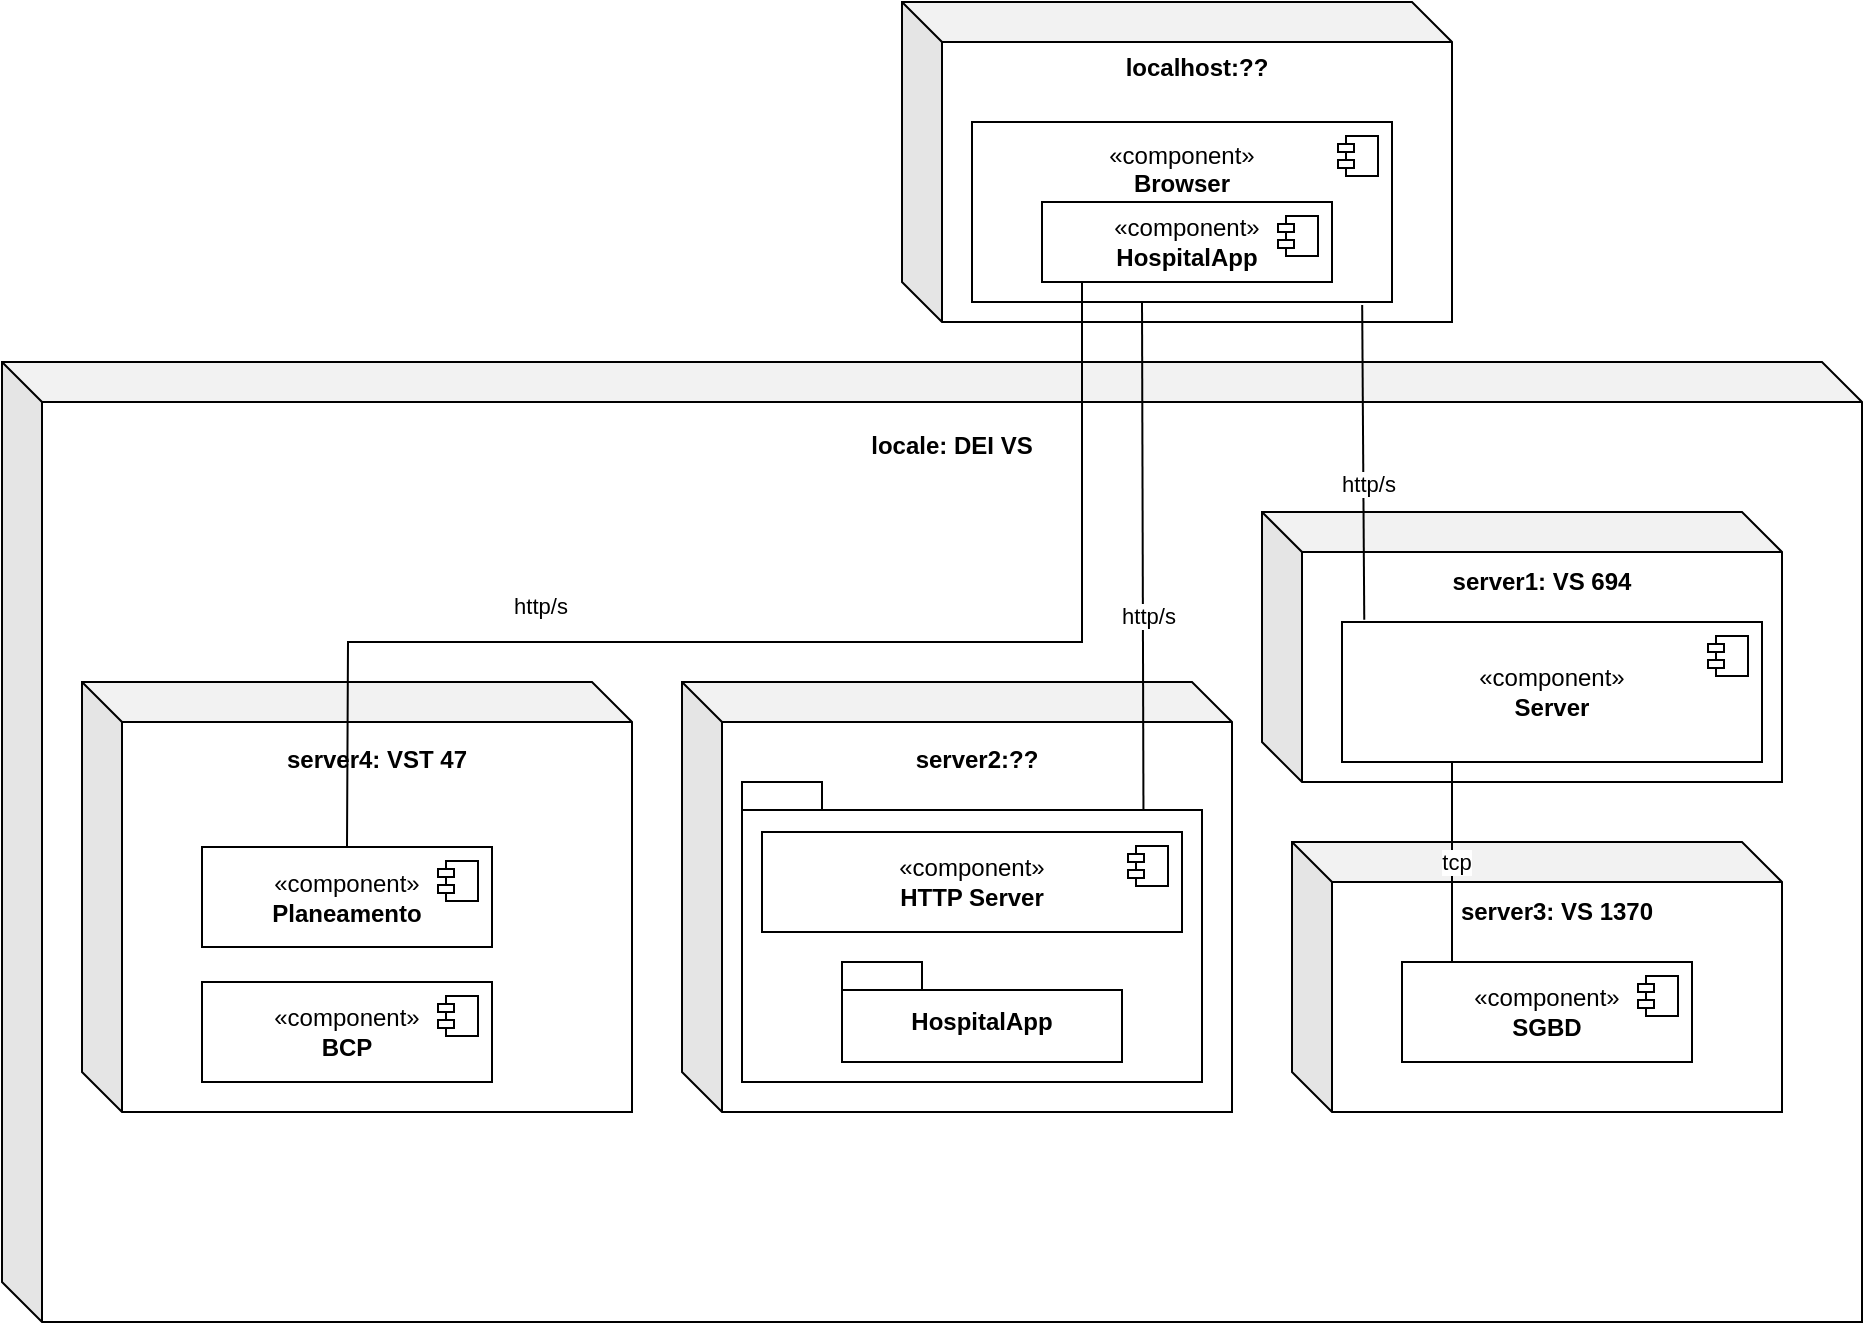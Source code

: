 <mxfile version="24.1.0" type="device">
  <diagram name="Página-1" id="HnM5bIwWVijFqjH4xQIT">
    <mxGraphModel dx="2547" dy="839" grid="1" gridSize="10" guides="1" tooltips="1" connect="1" arrows="1" fold="1" page="1" pageScale="1" pageWidth="827" pageHeight="1169" math="0" shadow="0">
      <root>
        <mxCell id="0" />
        <mxCell id="1" parent="0" />
        <mxCell id="ByQ2cYp2gSyykNQokh5q-1" value="&lt;b&gt;locale: DEI VS&lt;/b&gt;&lt;br&gt;&lt;div&gt;&lt;b&gt;&lt;br&gt;&lt;/b&gt;&lt;/div&gt;&lt;div&gt;&lt;b&gt;&lt;br&gt;&lt;/b&gt;&lt;/div&gt;&lt;div&gt;&lt;b&gt;&lt;br&gt;&lt;/b&gt;&lt;/div&gt;&lt;div&gt;&lt;b&gt;&lt;br&gt;&lt;/b&gt;&lt;/div&gt;&lt;div&gt;&lt;b&gt;&lt;br&gt;&lt;/b&gt;&lt;/div&gt;&lt;div&gt;&lt;b&gt;&lt;br&gt;&lt;/b&gt;&lt;/div&gt;&lt;div&gt;&lt;b&gt;&lt;br&gt;&lt;/b&gt;&lt;/div&gt;&lt;div&gt;&lt;br&gt;&lt;/div&gt;&lt;div&gt;&lt;br&gt;&lt;/div&gt;&lt;div&gt;&lt;br&gt;&lt;/div&gt;&lt;div&gt;&lt;br&gt;&lt;/div&gt;&lt;div&gt;&lt;br&gt;&lt;/div&gt;&lt;div&gt;&lt;br&gt;&lt;/div&gt;&lt;div&gt;&lt;br&gt;&lt;/div&gt;&lt;div&gt;&lt;br&gt;&lt;/div&gt;&lt;div&gt;&lt;br&gt;&lt;/div&gt;&lt;div&gt;&lt;br&gt;&lt;/div&gt;&lt;div&gt;&lt;br&gt;&lt;/div&gt;&lt;div&gt;&lt;br&gt;&lt;/div&gt;&lt;div&gt;&lt;br&gt;&lt;/div&gt;&lt;div&gt;&lt;br&gt;&lt;/div&gt;&lt;div&gt;&lt;br&gt;&lt;/div&gt;&lt;div&gt;&lt;br&gt;&lt;/div&gt;&lt;div&gt;&lt;br&gt;&lt;/div&gt;&lt;div&gt;&lt;br&gt;&lt;/div&gt;&lt;div&gt;&lt;br&gt;&lt;/div&gt;&lt;div&gt;&lt;br&gt;&lt;/div&gt;&lt;div&gt;&lt;br&gt;&lt;/div&gt;&lt;div&gt;&lt;br&gt;&lt;/div&gt;" style="shape=cube;whiteSpace=wrap;html=1;boundedLbl=1;backgroundOutline=1;darkOpacity=0.05;darkOpacity2=0.1;" parent="1" vertex="1">
          <mxGeometry x="-240" y="440" width="930" height="480" as="geometry" />
        </mxCell>
        <mxCell id="PMfT4O3rlju3MlyJxA8M-1" value="&lt;b&gt;localhost:??&lt;/b&gt;&lt;div&gt;&lt;b&gt;&lt;br&gt;&lt;/b&gt;&lt;/div&gt;&lt;div&gt;&lt;b&gt;&lt;br&gt;&lt;/b&gt;&lt;/div&gt;&lt;div&gt;&lt;b&gt;&lt;br&gt;&lt;/b&gt;&lt;/div&gt;&lt;div&gt;&lt;b&gt;&lt;br&gt;&lt;/b&gt;&lt;/div&gt;&lt;div&gt;&lt;b&gt;&lt;br&gt;&lt;/b&gt;&lt;/div&gt;&lt;div&gt;&lt;b&gt;&lt;br&gt;&lt;/b&gt;&lt;/div&gt;&lt;div&gt;&lt;b&gt;&lt;br&gt;&lt;/b&gt;&lt;/div&gt;&lt;div&gt;&lt;br&gt;&lt;/div&gt;" style="shape=cube;whiteSpace=wrap;html=1;boundedLbl=1;backgroundOutline=1;darkOpacity=0.05;darkOpacity2=0.1;" parent="1" vertex="1">
          <mxGeometry x="210" y="260" width="275" height="160" as="geometry" />
        </mxCell>
        <mxCell id="PMfT4O3rlju3MlyJxA8M-2" value="«component»&lt;br&gt;&lt;b&gt;Browser&lt;/b&gt;&lt;div&gt;&lt;b&gt;&lt;br&gt;&lt;/b&gt;&lt;/div&gt;&lt;div&gt;&lt;b&gt;&lt;br&gt;&lt;/b&gt;&lt;/div&gt;&lt;div&gt;&lt;b&gt;&lt;br&gt;&lt;/b&gt;&lt;/div&gt;" style="html=1;dropTarget=0;whiteSpace=wrap;" parent="1" vertex="1">
          <mxGeometry x="245" y="320" width="210" height="90" as="geometry" />
        </mxCell>
        <mxCell id="PMfT4O3rlju3MlyJxA8M-3" value="" style="shape=module;jettyWidth=8;jettyHeight=4;" parent="PMfT4O3rlju3MlyJxA8M-2" vertex="1">
          <mxGeometry x="1" width="20" height="20" relative="1" as="geometry">
            <mxPoint x="-27" y="7" as="offset" />
          </mxGeometry>
        </mxCell>
        <mxCell id="PMfT4O3rlju3MlyJxA8M-4" value="«component»&lt;br&gt;&lt;b&gt;HospitalApp&lt;/b&gt;" style="html=1;dropTarget=0;whiteSpace=wrap;" parent="1" vertex="1">
          <mxGeometry x="280" y="360" width="145" height="40" as="geometry" />
        </mxCell>
        <mxCell id="PMfT4O3rlju3MlyJxA8M-5" value="" style="shape=module;jettyWidth=8;jettyHeight=4;" parent="PMfT4O3rlju3MlyJxA8M-4" vertex="1">
          <mxGeometry x="1" width="20" height="20" relative="1" as="geometry">
            <mxPoint x="-27" y="7" as="offset" />
          </mxGeometry>
        </mxCell>
        <mxCell id="PMfT4O3rlju3MlyJxA8M-8" value="&lt;b&gt;server2:??&lt;/b&gt;&lt;div&gt;&lt;b&gt;&lt;br&gt;&lt;/b&gt;&lt;/div&gt;&lt;div&gt;&lt;b&gt;&lt;br&gt;&lt;/b&gt;&lt;/div&gt;&lt;div&gt;&lt;b&gt;&lt;br&gt;&lt;/b&gt;&lt;/div&gt;&lt;div&gt;&lt;b&gt;&lt;br&gt;&lt;/b&gt;&lt;/div&gt;&lt;div&gt;&lt;b&gt;&lt;br&gt;&lt;/b&gt;&lt;/div&gt;&lt;div&gt;&lt;b&gt;&lt;br&gt;&lt;/b&gt;&lt;/div&gt;&lt;div&gt;&lt;b&gt;&lt;br&gt;&lt;/b&gt;&lt;/div&gt;&lt;div&gt;&lt;br&gt;&lt;/div&gt;&lt;div&gt;&lt;br&gt;&lt;/div&gt;&lt;div&gt;&lt;br&gt;&lt;/div&gt;&lt;div&gt;&lt;br&gt;&lt;/div&gt;" style="shape=cube;whiteSpace=wrap;html=1;boundedLbl=1;backgroundOutline=1;darkOpacity=0.05;darkOpacity2=0.1;" parent="1" vertex="1">
          <mxGeometry x="100" y="600" width="275" height="215" as="geometry" />
        </mxCell>
        <mxCell id="PMfT4O3rlju3MlyJxA8M-14" value="" style="endArrow=none;html=1;rounded=0;entryX=0.117;entryY=1.003;entryDx=0;entryDy=0;entryPerimeter=0;exitX=0.61;exitY=0.103;exitDx=0;exitDy=0;exitPerimeter=0;" parent="1" edge="1">
          <mxGeometry width="50" height="50" relative="1" as="geometry">
            <mxPoint x="330.73" y="665.18" as="sourcePoint" />
            <mxPoint x="330.0" y="410" as="targetPoint" />
          </mxGeometry>
        </mxCell>
        <mxCell id="PMfT4O3rlju3MlyJxA8M-15" value="http/s" style="edgeLabel;html=1;align=center;verticalAlign=middle;resizable=0;points=[];" parent="PMfT4O3rlju3MlyJxA8M-14" vertex="1" connectable="0">
          <mxGeometry x="-0.389" y="-2" relative="1" as="geometry">
            <mxPoint y="-20" as="offset" />
          </mxGeometry>
        </mxCell>
        <mxCell id="PMfT4O3rlju3MlyJxA8M-17" value="&lt;b&gt;server1: VS 694&lt;/b&gt;&lt;div&gt;&lt;b&gt;&lt;br&gt;&lt;/b&gt;&lt;/div&gt;&lt;div&gt;&lt;b&gt;&lt;br&gt;&lt;/b&gt;&lt;/div&gt;&lt;div&gt;&lt;b&gt;&lt;br&gt;&lt;/b&gt;&lt;/div&gt;&lt;div&gt;&lt;b&gt;&lt;br&gt;&lt;/b&gt;&lt;/div&gt;&lt;div&gt;&lt;b&gt;&lt;br&gt;&lt;/b&gt;&lt;/div&gt;&lt;div&gt;&lt;br&gt;&lt;/div&gt;" style="shape=cube;whiteSpace=wrap;html=1;boundedLbl=1;backgroundOutline=1;darkOpacity=0.05;darkOpacity2=0.1;" parent="1" vertex="1">
          <mxGeometry x="390" y="515" width="260" height="135" as="geometry" />
        </mxCell>
        <mxCell id="PMfT4O3rlju3MlyJxA8M-18" value="«component»&lt;br&gt;&lt;b&gt;Server&lt;/b&gt;" style="html=1;dropTarget=0;whiteSpace=wrap;" parent="1" vertex="1">
          <mxGeometry x="430" y="570" width="210" height="70" as="geometry" />
        </mxCell>
        <mxCell id="PMfT4O3rlju3MlyJxA8M-19" value="" style="shape=module;jettyWidth=8;jettyHeight=4;" parent="PMfT4O3rlju3MlyJxA8M-18" vertex="1">
          <mxGeometry x="1" width="20" height="20" relative="1" as="geometry">
            <mxPoint x="-27" y="7" as="offset" />
          </mxGeometry>
        </mxCell>
        <mxCell id="PMfT4O3rlju3MlyJxA8M-23" value="" style="endArrow=none;html=1;rounded=0;entryX=0.929;entryY=1.017;entryDx=0;entryDy=0;entryPerimeter=0;exitX=0.053;exitY=-0.016;exitDx=0;exitDy=0;exitPerimeter=0;" parent="1" source="PMfT4O3rlju3MlyJxA8M-18" target="PMfT4O3rlju3MlyJxA8M-2" edge="1">
          <mxGeometry width="50" height="50" relative="1" as="geometry">
            <mxPoint x="440" y="515" as="sourcePoint" />
            <mxPoint x="439.5" y="455" as="targetPoint" />
          </mxGeometry>
        </mxCell>
        <mxCell id="PMfT4O3rlju3MlyJxA8M-24" value="http/s" style="edgeLabel;html=1;align=center;verticalAlign=middle;resizable=0;points=[];" parent="PMfT4O3rlju3MlyJxA8M-23" vertex="1" connectable="0">
          <mxGeometry x="-0.389" y="-2" relative="1" as="geometry">
            <mxPoint y="-20" as="offset" />
          </mxGeometry>
        </mxCell>
        <mxCell id="ByQ2cYp2gSyykNQokh5q-7" value="" style="shape=folder;fontStyle=1;spacingTop=10;tabWidth=40;tabHeight=14;tabPosition=left;html=1;whiteSpace=wrap;" parent="1" vertex="1">
          <mxGeometry x="130" y="650" width="230" height="150" as="geometry" />
        </mxCell>
        <mxCell id="ByQ2cYp2gSyykNQokh5q-2" value="&lt;b&gt;server3: VS 1370&lt;/b&gt;&lt;div&gt;&lt;b&gt;&lt;br&gt;&lt;/b&gt;&lt;/div&gt;&lt;div&gt;&lt;b&gt;&lt;br&gt;&lt;/b&gt;&lt;/div&gt;&lt;div&gt;&lt;b&gt;&lt;br&gt;&lt;/b&gt;&lt;/div&gt;&lt;div&gt;&lt;b&gt;&lt;br&gt;&lt;/b&gt;&lt;/div&gt;&lt;div&gt;&lt;b&gt;&lt;br&gt;&lt;/b&gt;&lt;/div&gt;&lt;div&gt;&lt;br&gt;&lt;/div&gt;" style="shape=cube;whiteSpace=wrap;html=1;boundedLbl=1;backgroundOutline=1;darkOpacity=0.05;darkOpacity2=0.1;" parent="1" vertex="1">
          <mxGeometry x="405" y="680" width="245" height="135" as="geometry" />
        </mxCell>
        <mxCell id="ByQ2cYp2gSyykNQokh5q-3" value="«component»&lt;br&gt;&lt;b&gt;SGBD&lt;/b&gt;" style="html=1;dropTarget=0;whiteSpace=wrap;" parent="1" vertex="1">
          <mxGeometry x="460" y="740" width="145" height="50" as="geometry" />
        </mxCell>
        <mxCell id="ByQ2cYp2gSyykNQokh5q-4" value="" style="shape=module;jettyWidth=8;jettyHeight=4;" parent="ByQ2cYp2gSyykNQokh5q-3" vertex="1">
          <mxGeometry x="1" width="20" height="20" relative="1" as="geometry">
            <mxPoint x="-27" y="7" as="offset" />
          </mxGeometry>
        </mxCell>
        <mxCell id="ByQ2cYp2gSyykNQokh5q-5" value="" style="endArrow=none;html=1;rounded=0;entryX=0.929;entryY=1.017;entryDx=0;entryDy=0;entryPerimeter=0;" parent="1" edge="1">
          <mxGeometry width="50" height="50" relative="1" as="geometry">
            <mxPoint x="485" y="740" as="sourcePoint" />
            <mxPoint x="485" y="640" as="targetPoint" />
          </mxGeometry>
        </mxCell>
        <mxCell id="ByQ2cYp2gSyykNQokh5q-6" value="tcp" style="edgeLabel;html=1;align=center;verticalAlign=middle;resizable=0;points=[];" parent="ByQ2cYp2gSyykNQokh5q-5" vertex="1" connectable="0">
          <mxGeometry x="-0.389" y="-2" relative="1" as="geometry">
            <mxPoint y="-20" as="offset" />
          </mxGeometry>
        </mxCell>
        <mxCell id="PMfT4O3rlju3MlyJxA8M-9" value="«component»&lt;br&gt;&lt;b&gt;HTTP Server&lt;/b&gt;" style="html=1;dropTarget=0;whiteSpace=wrap;" parent="1" vertex="1">
          <mxGeometry x="140" y="675" width="210" height="50" as="geometry" />
        </mxCell>
        <mxCell id="PMfT4O3rlju3MlyJxA8M-10" value="" style="shape=module;jettyWidth=8;jettyHeight=4;" parent="PMfT4O3rlju3MlyJxA8M-9" vertex="1">
          <mxGeometry x="1" width="20" height="20" relative="1" as="geometry">
            <mxPoint x="-27" y="7" as="offset" />
          </mxGeometry>
        </mxCell>
        <mxCell id="PMfT4O3rlju3MlyJxA8M-13" value="HospitalApp" style="shape=folder;fontStyle=1;spacingTop=10;tabWidth=40;tabHeight=14;tabPosition=left;html=1;whiteSpace=wrap;" parent="1" vertex="1">
          <mxGeometry x="180" y="740" width="140" height="50" as="geometry" />
        </mxCell>
        <mxCell id="F64IuVh27xnONoimu2Wl-1" value="&lt;b&gt;server4: VST 47&lt;/b&gt;&lt;div&gt;&lt;b&gt;&lt;br&gt;&lt;/b&gt;&lt;/div&gt;&lt;div&gt;&lt;b&gt;&lt;br&gt;&lt;/b&gt;&lt;/div&gt;&lt;div&gt;&lt;b&gt;&lt;br&gt;&lt;/b&gt;&lt;/div&gt;&lt;div&gt;&lt;b&gt;&lt;br&gt;&lt;/b&gt;&lt;/div&gt;&lt;div&gt;&lt;b&gt;&lt;br&gt;&lt;/b&gt;&lt;/div&gt;&lt;div&gt;&lt;b&gt;&lt;br&gt;&lt;/b&gt;&lt;/div&gt;&lt;div&gt;&lt;b&gt;&lt;br&gt;&lt;/b&gt;&lt;/div&gt;&lt;div&gt;&lt;br&gt;&lt;/div&gt;&lt;div&gt;&lt;br&gt;&lt;/div&gt;&lt;div&gt;&lt;br&gt;&lt;/div&gt;&lt;div&gt;&lt;br&gt;&lt;/div&gt;" style="shape=cube;whiteSpace=wrap;html=1;boundedLbl=1;backgroundOutline=1;darkOpacity=0.05;darkOpacity2=0.1;" vertex="1" parent="1">
          <mxGeometry x="-200" y="600" width="275" height="215" as="geometry" />
        </mxCell>
        <mxCell id="ByQ2cYp2gSyykNQokh5q-8" value="«component»&lt;br&gt;&lt;b&gt;BCP&lt;/b&gt;" style="html=1;dropTarget=0;whiteSpace=wrap;" parent="1" vertex="1">
          <mxGeometry x="-140" y="750" width="145" height="50" as="geometry" />
        </mxCell>
        <mxCell id="ByQ2cYp2gSyykNQokh5q-9" value="" style="shape=module;jettyWidth=8;jettyHeight=4;" parent="ByQ2cYp2gSyykNQokh5q-8" vertex="1">
          <mxGeometry x="1" width="20" height="20" relative="1" as="geometry">
            <mxPoint x="-27" y="7" as="offset" />
          </mxGeometry>
        </mxCell>
        <mxCell id="PMfT4O3rlju3MlyJxA8M-21" value="«component»&lt;br&gt;&lt;b&gt;Planeamento&lt;/b&gt;" style="html=1;dropTarget=0;whiteSpace=wrap;" parent="1" vertex="1">
          <mxGeometry x="-140" y="682.5" width="145" height="50" as="geometry" />
        </mxCell>
        <mxCell id="PMfT4O3rlju3MlyJxA8M-22" value="" style="shape=module;jettyWidth=8;jettyHeight=4;" parent="PMfT4O3rlju3MlyJxA8M-21" vertex="1">
          <mxGeometry x="1" width="20" height="20" relative="1" as="geometry">
            <mxPoint x="-27" y="7" as="offset" />
          </mxGeometry>
        </mxCell>
        <mxCell id="F64IuVh27xnONoimu2Wl-2" value="" style="endArrow=none;html=1;rounded=0;entryX=0.117;entryY=1.003;entryDx=0;entryDy=0;entryPerimeter=0;exitX=0.5;exitY=0;exitDx=0;exitDy=0;" edge="1" parent="1" source="PMfT4O3rlju3MlyJxA8M-21">
          <mxGeometry width="50" height="50" relative="1" as="geometry">
            <mxPoint x="300.73" y="655.18" as="sourcePoint" />
            <mxPoint x="300.0" y="400" as="targetPoint" />
            <Array as="points">
              <mxPoint x="-67" y="580" />
              <mxPoint x="300" y="580" />
            </Array>
          </mxGeometry>
        </mxCell>
        <mxCell id="F64IuVh27xnONoimu2Wl-3" value="http/s" style="edgeLabel;html=1;align=center;verticalAlign=middle;resizable=0;points=[];" vertex="1" connectable="0" parent="F64IuVh27xnONoimu2Wl-2">
          <mxGeometry x="-0.389" y="-2" relative="1" as="geometry">
            <mxPoint y="-20" as="offset" />
          </mxGeometry>
        </mxCell>
      </root>
    </mxGraphModel>
  </diagram>
</mxfile>
